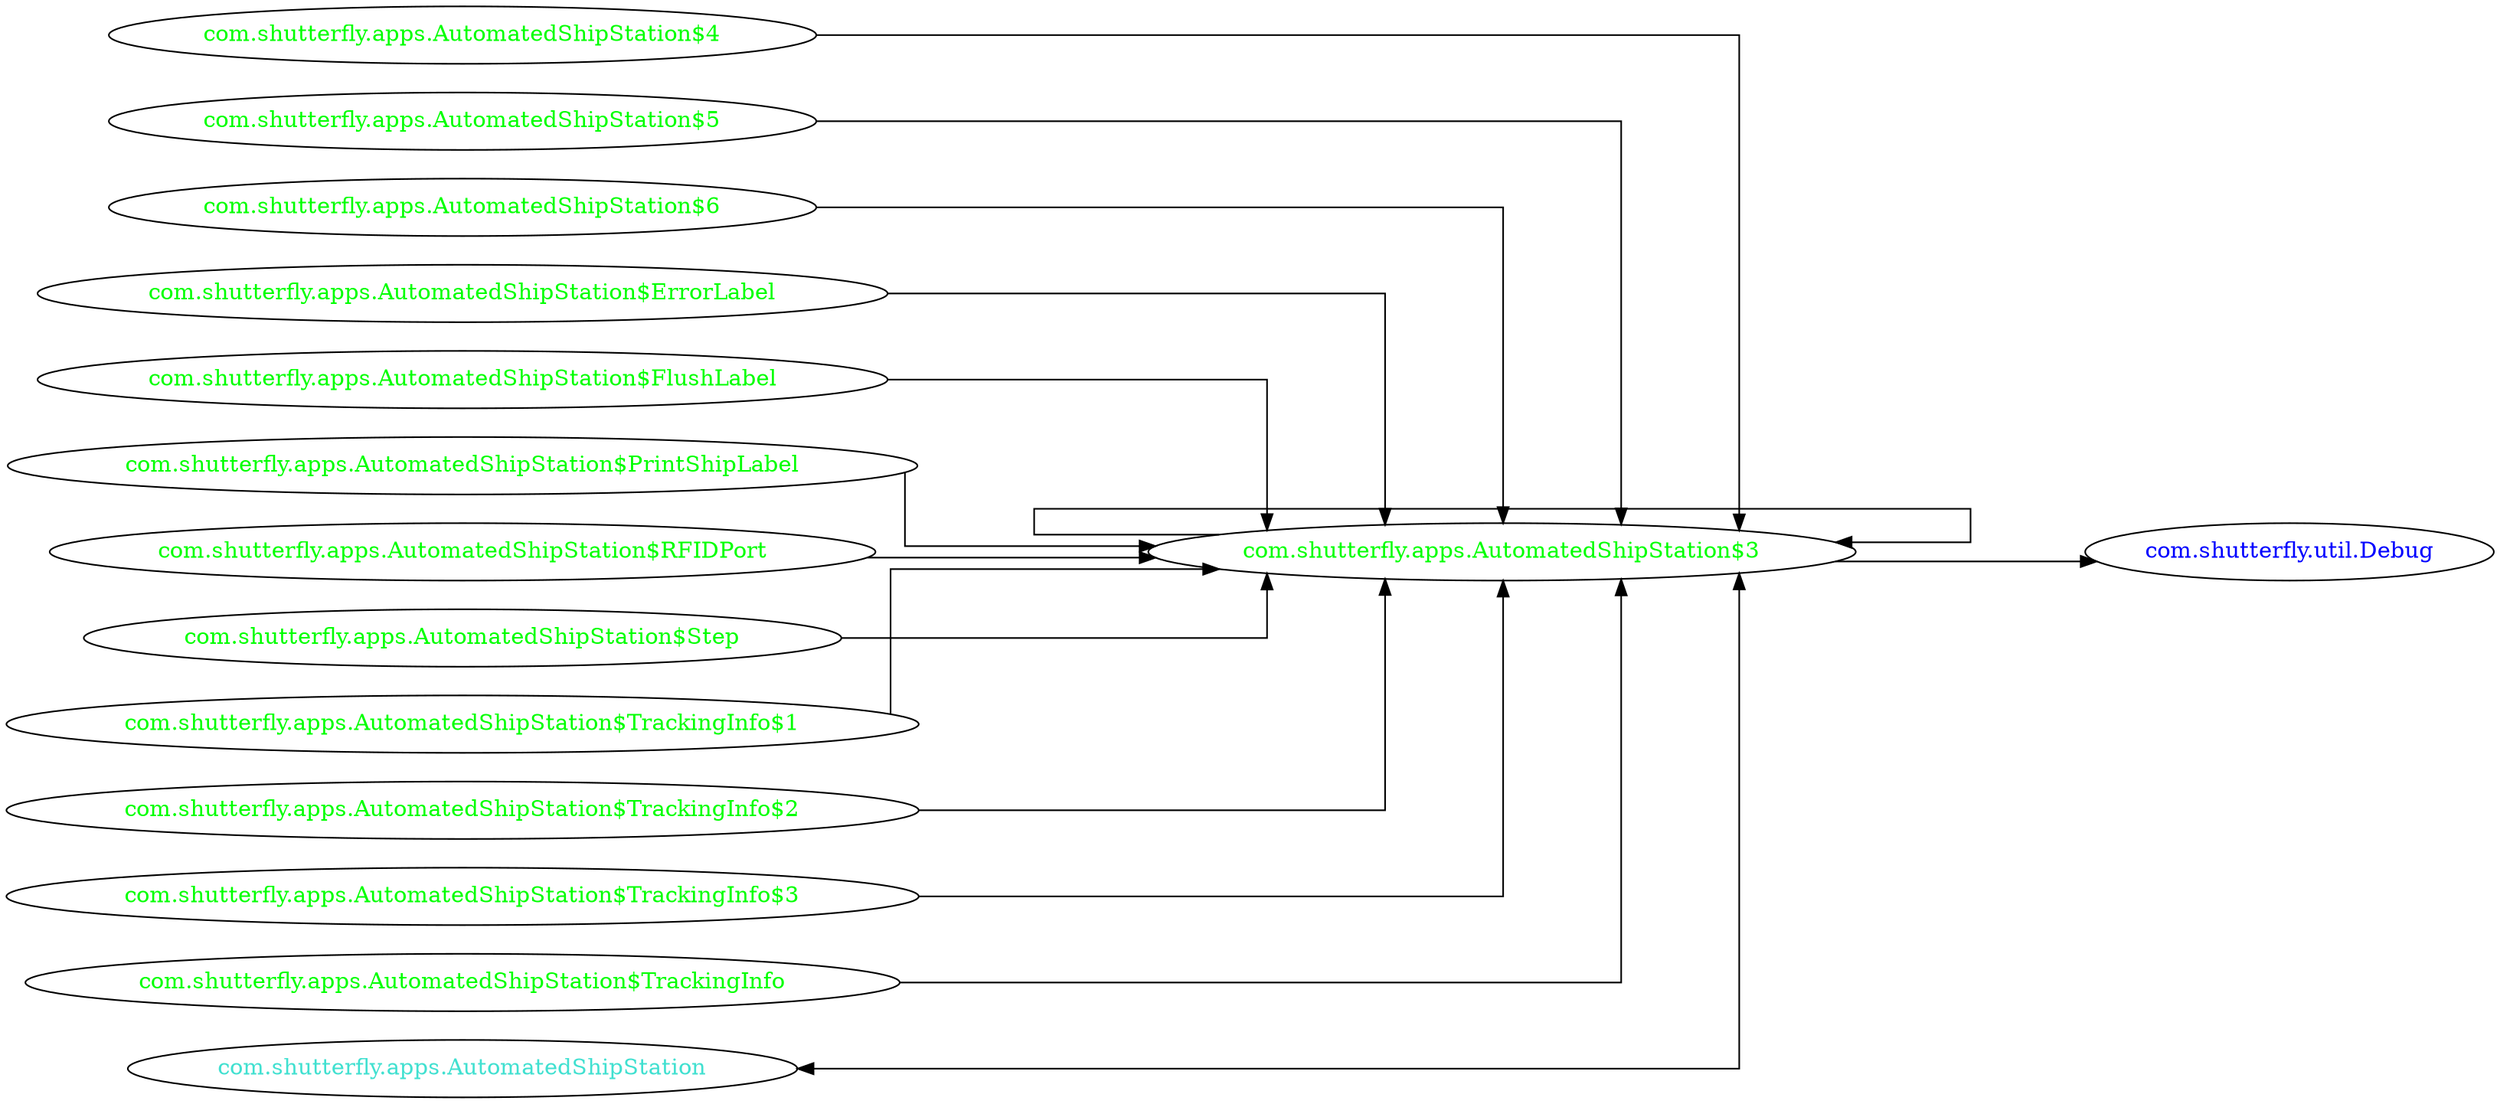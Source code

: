 digraph dependencyGraph {
 concentrate=true;
 ranksep="2.0";
 rankdir="LR"; 
 splines="ortho";
"com.shutterfly.apps.AutomatedShipStation$3" [fontcolor="red"];
"com.shutterfly.util.Debug" [ fontcolor="blue" ];
"com.shutterfly.apps.AutomatedShipStation$3"->"com.shutterfly.util.Debug";
"com.shutterfly.apps.AutomatedShipStation$3" [ fontcolor="green" ];
"com.shutterfly.apps.AutomatedShipStation$3"->"com.shutterfly.apps.AutomatedShipStation$3";
"com.shutterfly.apps.AutomatedShipStation$4" [ fontcolor="green" ];
"com.shutterfly.apps.AutomatedShipStation$4"->"com.shutterfly.apps.AutomatedShipStation$3";
"com.shutterfly.apps.AutomatedShipStation$5" [ fontcolor="green" ];
"com.shutterfly.apps.AutomatedShipStation$5"->"com.shutterfly.apps.AutomatedShipStation$3";
"com.shutterfly.apps.AutomatedShipStation$6" [ fontcolor="green" ];
"com.shutterfly.apps.AutomatedShipStation$6"->"com.shutterfly.apps.AutomatedShipStation$3";
"com.shutterfly.apps.AutomatedShipStation$ErrorLabel" [ fontcolor="green" ];
"com.shutterfly.apps.AutomatedShipStation$ErrorLabel"->"com.shutterfly.apps.AutomatedShipStation$3";
"com.shutterfly.apps.AutomatedShipStation$FlushLabel" [ fontcolor="green" ];
"com.shutterfly.apps.AutomatedShipStation$FlushLabel"->"com.shutterfly.apps.AutomatedShipStation$3";
"com.shutterfly.apps.AutomatedShipStation$PrintShipLabel" [ fontcolor="green" ];
"com.shutterfly.apps.AutomatedShipStation$PrintShipLabel"->"com.shutterfly.apps.AutomatedShipStation$3";
"com.shutterfly.apps.AutomatedShipStation$RFIDPort" [ fontcolor="green" ];
"com.shutterfly.apps.AutomatedShipStation$RFIDPort"->"com.shutterfly.apps.AutomatedShipStation$3";
"com.shutterfly.apps.AutomatedShipStation$Step" [ fontcolor="green" ];
"com.shutterfly.apps.AutomatedShipStation$Step"->"com.shutterfly.apps.AutomatedShipStation$3";
"com.shutterfly.apps.AutomatedShipStation$TrackingInfo$1" [ fontcolor="green" ];
"com.shutterfly.apps.AutomatedShipStation$TrackingInfo$1"->"com.shutterfly.apps.AutomatedShipStation$3";
"com.shutterfly.apps.AutomatedShipStation$TrackingInfo$2" [ fontcolor="green" ];
"com.shutterfly.apps.AutomatedShipStation$TrackingInfo$2"->"com.shutterfly.apps.AutomatedShipStation$3";
"com.shutterfly.apps.AutomatedShipStation$TrackingInfo$3" [ fontcolor="green" ];
"com.shutterfly.apps.AutomatedShipStation$TrackingInfo$3"->"com.shutterfly.apps.AutomatedShipStation$3";
"com.shutterfly.apps.AutomatedShipStation$TrackingInfo" [ fontcolor="green" ];
"com.shutterfly.apps.AutomatedShipStation$TrackingInfo"->"com.shutterfly.apps.AutomatedShipStation$3";
"com.shutterfly.apps.AutomatedShipStation" [ fontcolor="turquoise" ];
"com.shutterfly.apps.AutomatedShipStation"->"com.shutterfly.apps.AutomatedShipStation$3" [dir=both];
}